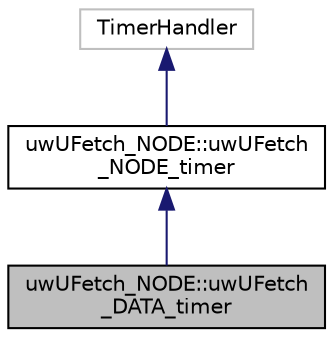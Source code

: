 digraph "uwUFetch_NODE::uwUFetch_DATA_timer"
{
 // LATEX_PDF_SIZE
  edge [fontname="Helvetica",fontsize="10",labelfontname="Helvetica",labelfontsize="10"];
  node [fontname="Helvetica",fontsize="10",shape=record];
  Node1 [label="uwUFetch_NODE::uwUFetch\l_DATA_timer",height=0.2,width=0.4,color="black", fillcolor="grey75", style="filled", fontcolor="black",tooltip="Class inherited the method and variable of uwUFetch_NODE_timer that handle the timer of DATA packets."];
  Node2 -> Node1 [dir="back",color="midnightblue",fontsize="10",style="solid",fontname="Helvetica"];
  Node2 [label="uwUFetch_NODE::uwUFetch\l_NODE_timer",height=0.2,width=0.4,color="black", fillcolor="white", style="filled",URL="$classuwUFetch__NODE_1_1uwUFetch__NODE__timer.html",tooltip="Class that handle the timers of SN or HN."];
  Node3 -> Node2 [dir="back",color="midnightblue",fontsize="10",style="solid",fontname="Helvetica"];
  Node3 [label="TimerHandler",height=0.2,width=0.4,color="grey75", fillcolor="white", style="filled",tooltip=" "];
}

